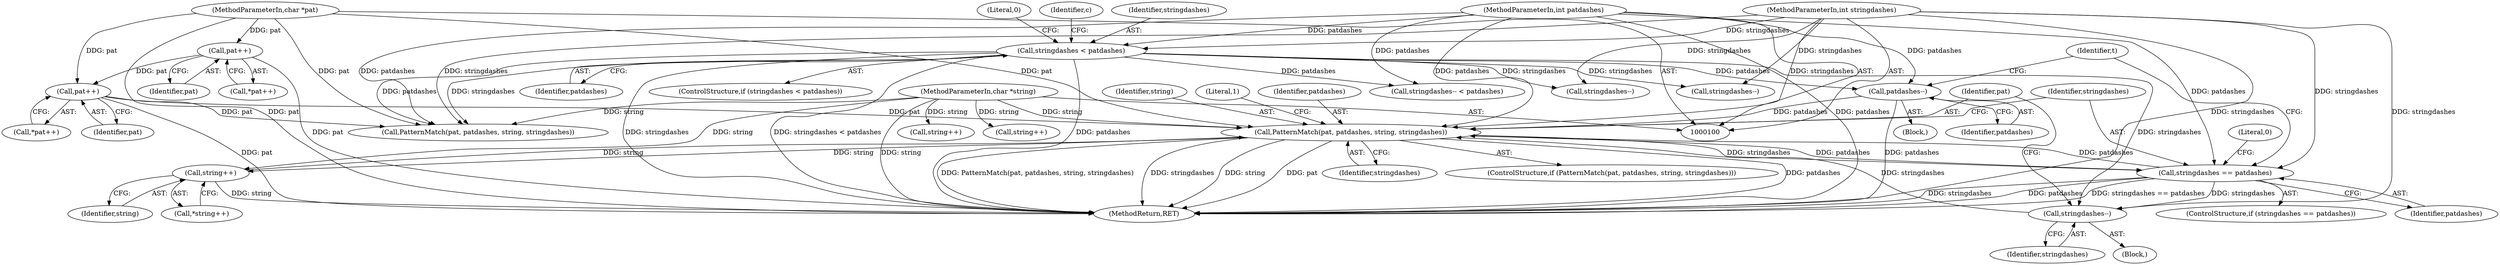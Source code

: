 digraph "0_libxfont_d1e670a4a8704b8708e493ab6155589bcd570608@pointer" {
"1000158" [label="(Call,PatternMatch(pat, patdashes, string, stringdashes))"];
"1000129" [label="(Call,pat++)"];
"1000120" [label="(Call,pat++)"];
"1000101" [label="(MethodParameterIn,char *pat)"];
"1000166" [label="(Call,stringdashes == patdashes)"];
"1000158" [label="(Call,PatternMatch(pat, patdashes, string, stringdashes))"];
"1000138" [label="(Call,patdashes--)"];
"1000109" [label="(Call,stringdashes < patdashes)"];
"1000104" [label="(MethodParameterIn,int stringdashes)"];
"1000102" [label="(MethodParameterIn,int patdashes)"];
"1000147" [label="(Call,string++)"];
"1000103" [label="(MethodParameterIn,char *string)"];
"1000155" [label="(Call,stringdashes--)"];
"1000160" [label="(Identifier,patdashes)"];
"1000166" [label="(Call,stringdashes == patdashes)"];
"1000119" [label="(Call,*pat++)"];
"1000157" [label="(ControlStructure,if (PatternMatch(pat, patdashes, string, stringdashes)))"];
"1000138" [label="(Call,patdashes--)"];
"1000104" [label="(MethodParameterIn,int stringdashes)"];
"1000129" [label="(Call,pat++)"];
"1000103" [label="(MethodParameterIn,char *string)"];
"1000128" [label="(Call,*pat++)"];
"1000158" [label="(Call,PatternMatch(pat, patdashes, string, stringdashes))"];
"1000146" [label="(Call,*string++)"];
"1000111" [label="(Identifier,patdashes)"];
"1000156" [label="(Identifier,stringdashes)"];
"1000161" [label="(Identifier,string)"];
"1000162" [label="(Identifier,stringdashes)"];
"1000155" [label="(Call,stringdashes--)"];
"1000213" [label="(Call,string++)"];
"1000130" [label="(Identifier,pat)"];
"1000108" [label="(ControlStructure,if (stringdashes < patdashes))"];
"1000148" [label="(Identifier,string)"];
"1000216" [label="(Call,stringdashes--)"];
"1000109" [label="(Call,stringdashes < patdashes)"];
"1000170" [label="(Literal,0)"];
"1000165" [label="(ControlStructure,if (stringdashes == patdashes))"];
"1000168" [label="(Identifier,patdashes)"];
"1000242" [label="(MethodReturn,RET)"];
"1000167" [label="(Identifier,stringdashes)"];
"1000196" [label="(Call,stringdashes--)"];
"1000159" [label="(Identifier,pat)"];
"1000121" [label="(Identifier,pat)"];
"1000110" [label="(Identifier,stringdashes)"];
"1000102" [label="(MethodParameterIn,int patdashes)"];
"1000164" [label="(Literal,1)"];
"1000195" [label="(Call,stringdashes-- < patdashes)"];
"1000113" [label="(Literal,0)"];
"1000141" [label="(Block,)"];
"1000147" [label="(Call,string++)"];
"1000145" [label="(Identifier,t)"];
"1000180" [label="(Call,string++)"];
"1000101" [label="(MethodParameterIn,char *pat)"];
"1000139" [label="(Identifier,patdashes)"];
"1000120" [label="(Call,pat++)"];
"1000118" [label="(Identifier,c)"];
"1000137" [label="(Block,)"];
"1000202" [label="(Call,PatternMatch(pat, patdashes, string, stringdashes))"];
"1000158" -> "1000157"  [label="AST: "];
"1000158" -> "1000162"  [label="CFG: "];
"1000159" -> "1000158"  [label="AST: "];
"1000160" -> "1000158"  [label="AST: "];
"1000161" -> "1000158"  [label="AST: "];
"1000162" -> "1000158"  [label="AST: "];
"1000164" -> "1000158"  [label="CFG: "];
"1000167" -> "1000158"  [label="CFG: "];
"1000158" -> "1000242"  [label="DDG: pat"];
"1000158" -> "1000242"  [label="DDG: patdashes"];
"1000158" -> "1000242"  [label="DDG: PatternMatch(pat, patdashes, string, stringdashes)"];
"1000158" -> "1000242"  [label="DDG: stringdashes"];
"1000158" -> "1000242"  [label="DDG: string"];
"1000158" -> "1000147"  [label="DDG: string"];
"1000129" -> "1000158"  [label="DDG: pat"];
"1000101" -> "1000158"  [label="DDG: pat"];
"1000166" -> "1000158"  [label="DDG: patdashes"];
"1000138" -> "1000158"  [label="DDG: patdashes"];
"1000102" -> "1000158"  [label="DDG: patdashes"];
"1000147" -> "1000158"  [label="DDG: string"];
"1000103" -> "1000158"  [label="DDG: string"];
"1000155" -> "1000158"  [label="DDG: stringdashes"];
"1000104" -> "1000158"  [label="DDG: stringdashes"];
"1000158" -> "1000166"  [label="DDG: stringdashes"];
"1000158" -> "1000166"  [label="DDG: patdashes"];
"1000129" -> "1000128"  [label="AST: "];
"1000129" -> "1000130"  [label="CFG: "];
"1000130" -> "1000129"  [label="AST: "];
"1000128" -> "1000129"  [label="CFG: "];
"1000129" -> "1000242"  [label="DDG: pat"];
"1000120" -> "1000129"  [label="DDG: pat"];
"1000101" -> "1000129"  [label="DDG: pat"];
"1000129" -> "1000202"  [label="DDG: pat"];
"1000120" -> "1000119"  [label="AST: "];
"1000120" -> "1000121"  [label="CFG: "];
"1000121" -> "1000120"  [label="AST: "];
"1000119" -> "1000120"  [label="CFG: "];
"1000120" -> "1000242"  [label="DDG: pat"];
"1000101" -> "1000120"  [label="DDG: pat"];
"1000101" -> "1000100"  [label="AST: "];
"1000101" -> "1000242"  [label="DDG: pat"];
"1000101" -> "1000202"  [label="DDG: pat"];
"1000166" -> "1000165"  [label="AST: "];
"1000166" -> "1000168"  [label="CFG: "];
"1000167" -> "1000166"  [label="AST: "];
"1000168" -> "1000166"  [label="AST: "];
"1000145" -> "1000166"  [label="CFG: "];
"1000170" -> "1000166"  [label="CFG: "];
"1000166" -> "1000242"  [label="DDG: patdashes"];
"1000166" -> "1000242"  [label="DDG: stringdashes == patdashes"];
"1000166" -> "1000242"  [label="DDG: stringdashes"];
"1000166" -> "1000155"  [label="DDG: stringdashes"];
"1000104" -> "1000166"  [label="DDG: stringdashes"];
"1000102" -> "1000166"  [label="DDG: patdashes"];
"1000138" -> "1000137"  [label="AST: "];
"1000138" -> "1000139"  [label="CFG: "];
"1000139" -> "1000138"  [label="AST: "];
"1000145" -> "1000138"  [label="CFG: "];
"1000138" -> "1000242"  [label="DDG: patdashes"];
"1000109" -> "1000138"  [label="DDG: patdashes"];
"1000102" -> "1000138"  [label="DDG: patdashes"];
"1000109" -> "1000108"  [label="AST: "];
"1000109" -> "1000111"  [label="CFG: "];
"1000110" -> "1000109"  [label="AST: "];
"1000111" -> "1000109"  [label="AST: "];
"1000113" -> "1000109"  [label="CFG: "];
"1000118" -> "1000109"  [label="CFG: "];
"1000109" -> "1000242"  [label="DDG: stringdashes < patdashes"];
"1000109" -> "1000242"  [label="DDG: stringdashes"];
"1000109" -> "1000242"  [label="DDG: patdashes"];
"1000104" -> "1000109"  [label="DDG: stringdashes"];
"1000102" -> "1000109"  [label="DDG: patdashes"];
"1000109" -> "1000155"  [label="DDG: stringdashes"];
"1000109" -> "1000196"  [label="DDG: stringdashes"];
"1000109" -> "1000195"  [label="DDG: patdashes"];
"1000109" -> "1000202"  [label="DDG: patdashes"];
"1000109" -> "1000202"  [label="DDG: stringdashes"];
"1000109" -> "1000216"  [label="DDG: stringdashes"];
"1000104" -> "1000100"  [label="AST: "];
"1000104" -> "1000242"  [label="DDG: stringdashes"];
"1000104" -> "1000155"  [label="DDG: stringdashes"];
"1000104" -> "1000196"  [label="DDG: stringdashes"];
"1000104" -> "1000202"  [label="DDG: stringdashes"];
"1000104" -> "1000216"  [label="DDG: stringdashes"];
"1000102" -> "1000100"  [label="AST: "];
"1000102" -> "1000242"  [label="DDG: patdashes"];
"1000102" -> "1000195"  [label="DDG: patdashes"];
"1000102" -> "1000202"  [label="DDG: patdashes"];
"1000147" -> "1000146"  [label="AST: "];
"1000147" -> "1000148"  [label="CFG: "];
"1000148" -> "1000147"  [label="AST: "];
"1000146" -> "1000147"  [label="CFG: "];
"1000147" -> "1000242"  [label="DDG: string"];
"1000103" -> "1000147"  [label="DDG: string"];
"1000103" -> "1000100"  [label="AST: "];
"1000103" -> "1000242"  [label="DDG: string"];
"1000103" -> "1000180"  [label="DDG: string"];
"1000103" -> "1000202"  [label="DDG: string"];
"1000103" -> "1000213"  [label="DDG: string"];
"1000155" -> "1000141"  [label="AST: "];
"1000155" -> "1000156"  [label="CFG: "];
"1000156" -> "1000155"  [label="AST: "];
"1000159" -> "1000155"  [label="CFG: "];
}
